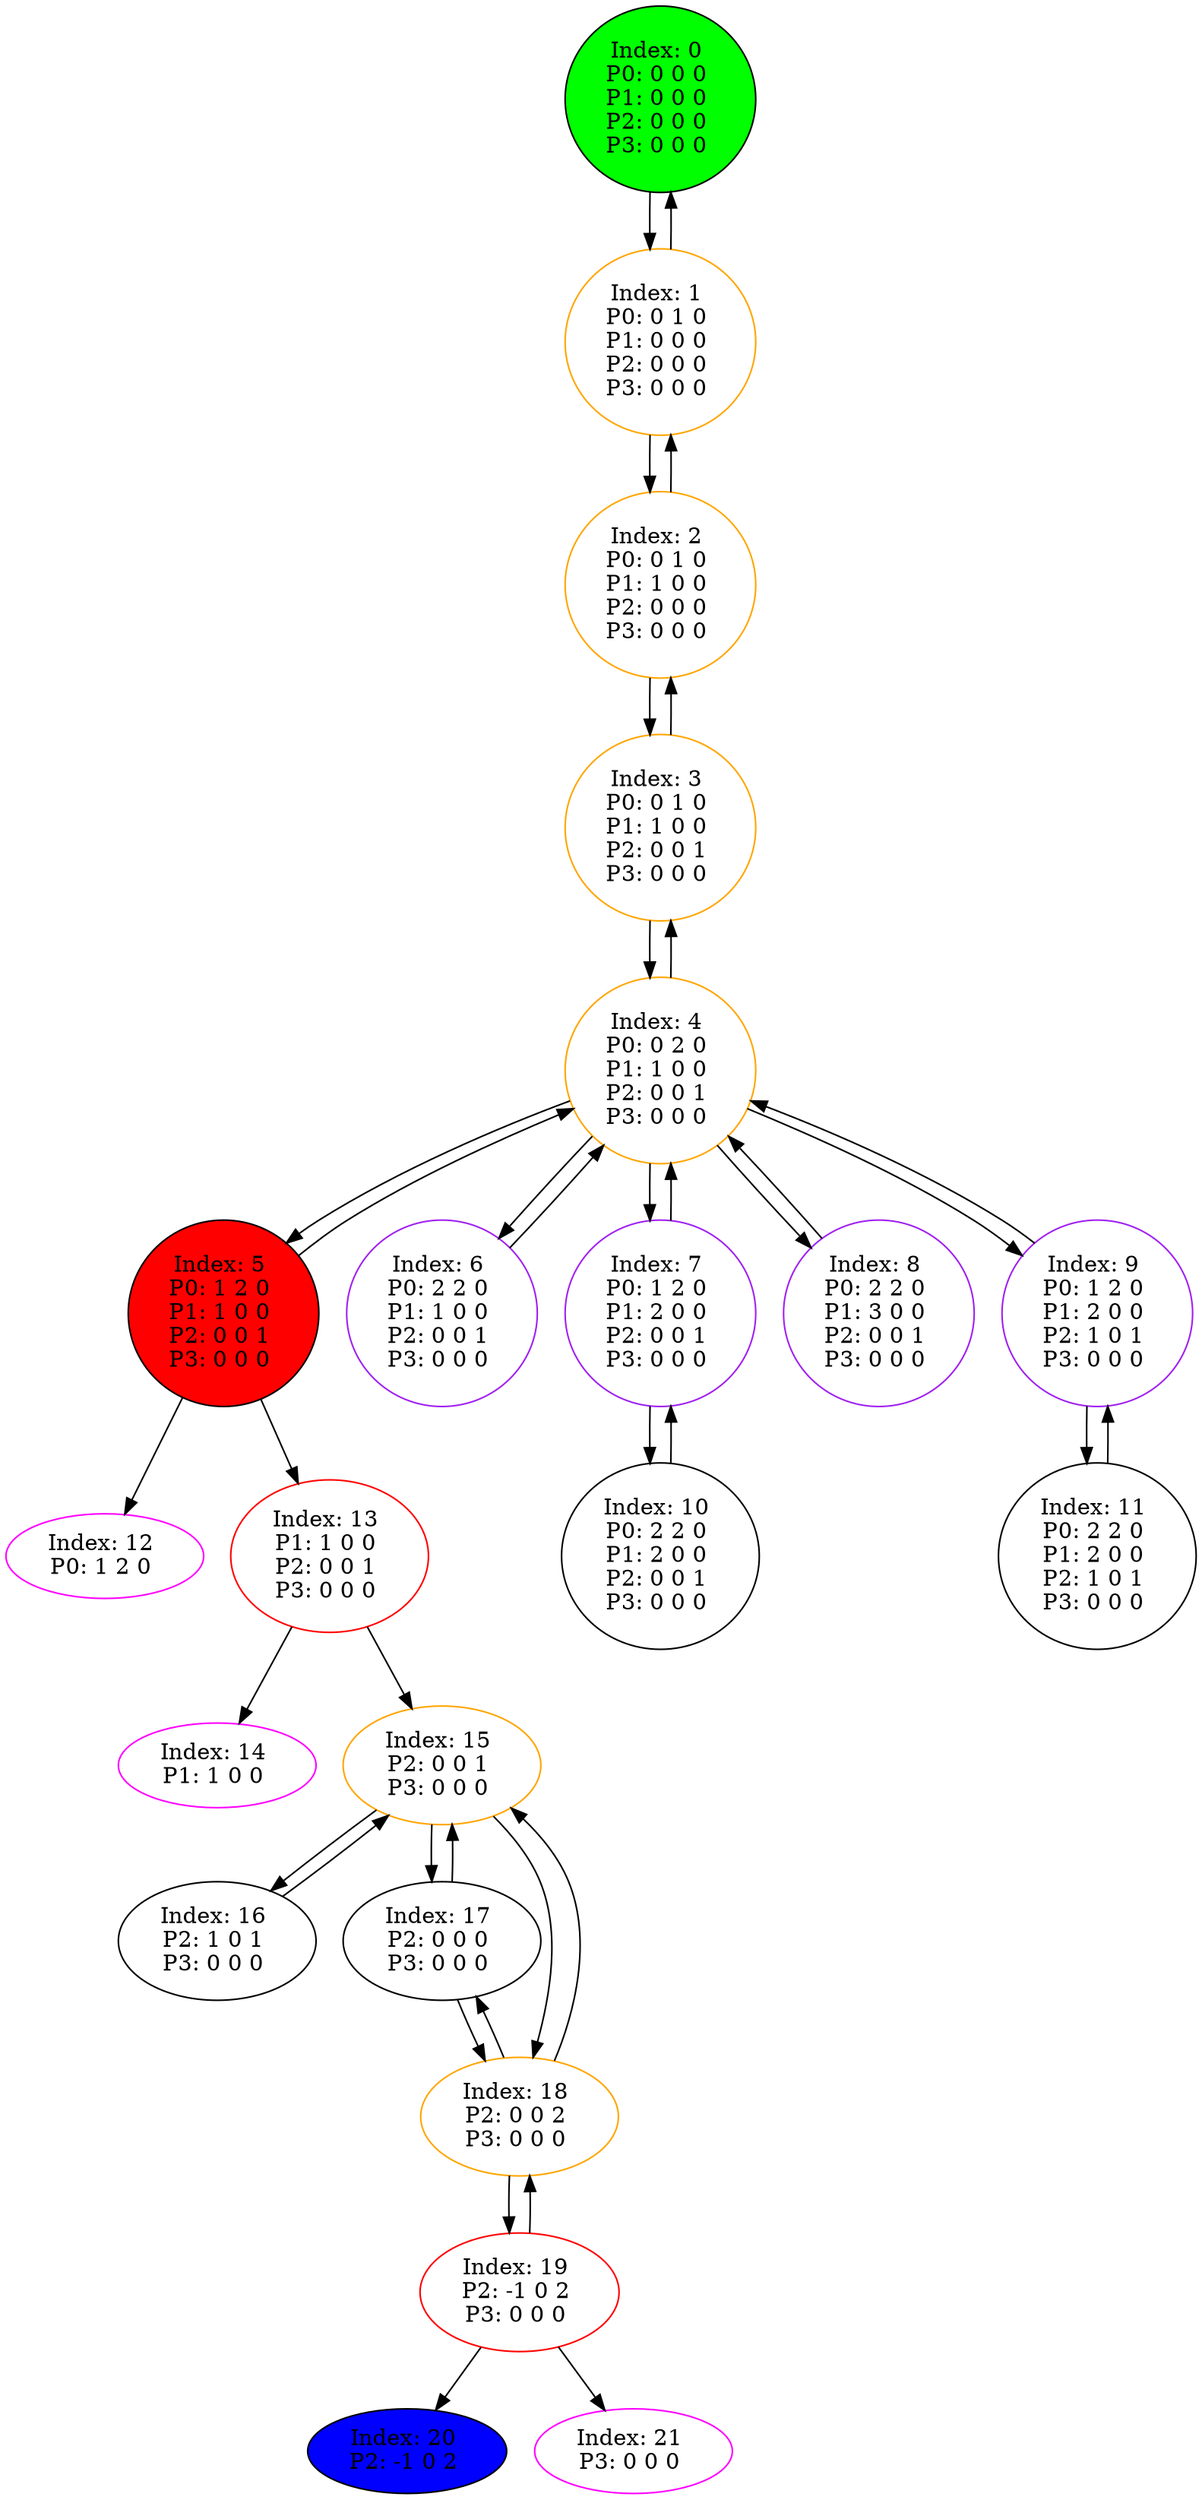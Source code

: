 digraph G {
color = "black"
0[label = "Index: 0 
P0: 0 0 0 
P1: 0 0 0 
P2: 0 0 0 
P3: 0 0 0 
", style="filled", fillcolor = "green"]
1[label = "Index: 1 
P0: 0 1 0 
P1: 0 0 0 
P2: 0 0 0 
P3: 0 0 0 
", color = "orange"]
2[label = "Index: 2 
P0: 0 1 0 
P1: 1 0 0 
P2: 0 0 0 
P3: 0 0 0 
", color = "orange"]
3[label = "Index: 3 
P0: 0 1 0 
P1: 1 0 0 
P2: 0 0 1 
P3: 0 0 0 
", color = "orange"]
4[label = "Index: 4 
P0: 0 2 0 
P1: 1 0 0 
P2: 0 0 1 
P3: 0 0 0 
", color = "orange"]
5[label = "Index: 5 
P0: 1 2 0 
P1: 1 0 0 
P2: 0 0 1 
P3: 0 0 0 
", style="filled", fillcolor = "red"]
6[label = "Index: 6 
P0: 2 2 0 
P1: 1 0 0 
P2: 0 0 1 
P3: 0 0 0 
", color = "purple"]
7[label = "Index: 7 
P0: 1 2 0 
P1: 2 0 0 
P2: 0 0 1 
P3: 0 0 0 
", color = "purple"]
8[label = "Index: 8 
P0: 2 2 0 
P1: 3 0 0 
P2: 0 0 1 
P3: 0 0 0 
", color = "purple"]
9[label = "Index: 9 
P0: 1 2 0 
P1: 2 0 0 
P2: 1 0 1 
P3: 0 0 0 
", color = "purple"]
10[label = "Index: 10 
P0: 2 2 0 
P1: 2 0 0 
P2: 0 0 1 
P3: 0 0 0 
"]
11[label = "Index: 11 
P0: 2 2 0 
P1: 2 0 0 
P2: 1 0 1 
P3: 0 0 0 
"]
12[label = "Index: 12 
P0: 1 2 0 
", color = "fuchsia"]
13[label = "Index: 13 
P1: 1 0 0 
P2: 0 0 1 
P3: 0 0 0 
", color = "red"]
14[label = "Index: 14 
P1: 1 0 0 
", color = "fuchsia"]
15[label = "Index: 15 
P2: 0 0 1 
P3: 0 0 0 
", color = "orange"]
16[label = "Index: 16 
P2: 1 0 1 
P3: 0 0 0 
"]
17[label = "Index: 17 
P2: 0 0 0 
P3: 0 0 0 
"]
18[label = "Index: 18 
P2: 0 0 2 
P3: 0 0 0 
", color = "orange"]
19[label = "Index: 19 
P2: -1 0 2 
P3: 0 0 0 
", color = "red"]
20[label = "Index: 20 
P2: -1 0 2 
", style="filled", fillcolor = "blue"]
21[label = "Index: 21 
P3: 0 0 0 
", color = "fuchsia"]
0 -> 1

1 -> 0
1 -> 2

2 -> 1
2 -> 3

3 -> 2
3 -> 4

4 -> 3
4 -> 5
4 -> 6
4 -> 7
4 -> 8
4 -> 9

5 -> 4
5 -> 13
5 -> 12

6 -> 4

7 -> 4
7 -> 10

8 -> 4

9 -> 4
9 -> 11

10 -> 7

11 -> 9

13 -> 15
13 -> 14

15 -> 16
15 -> 17
15 -> 18

16 -> 15

17 -> 15
17 -> 18

18 -> 15
18 -> 17
18 -> 19

19 -> 18
19 -> 21
19 -> 20

}

